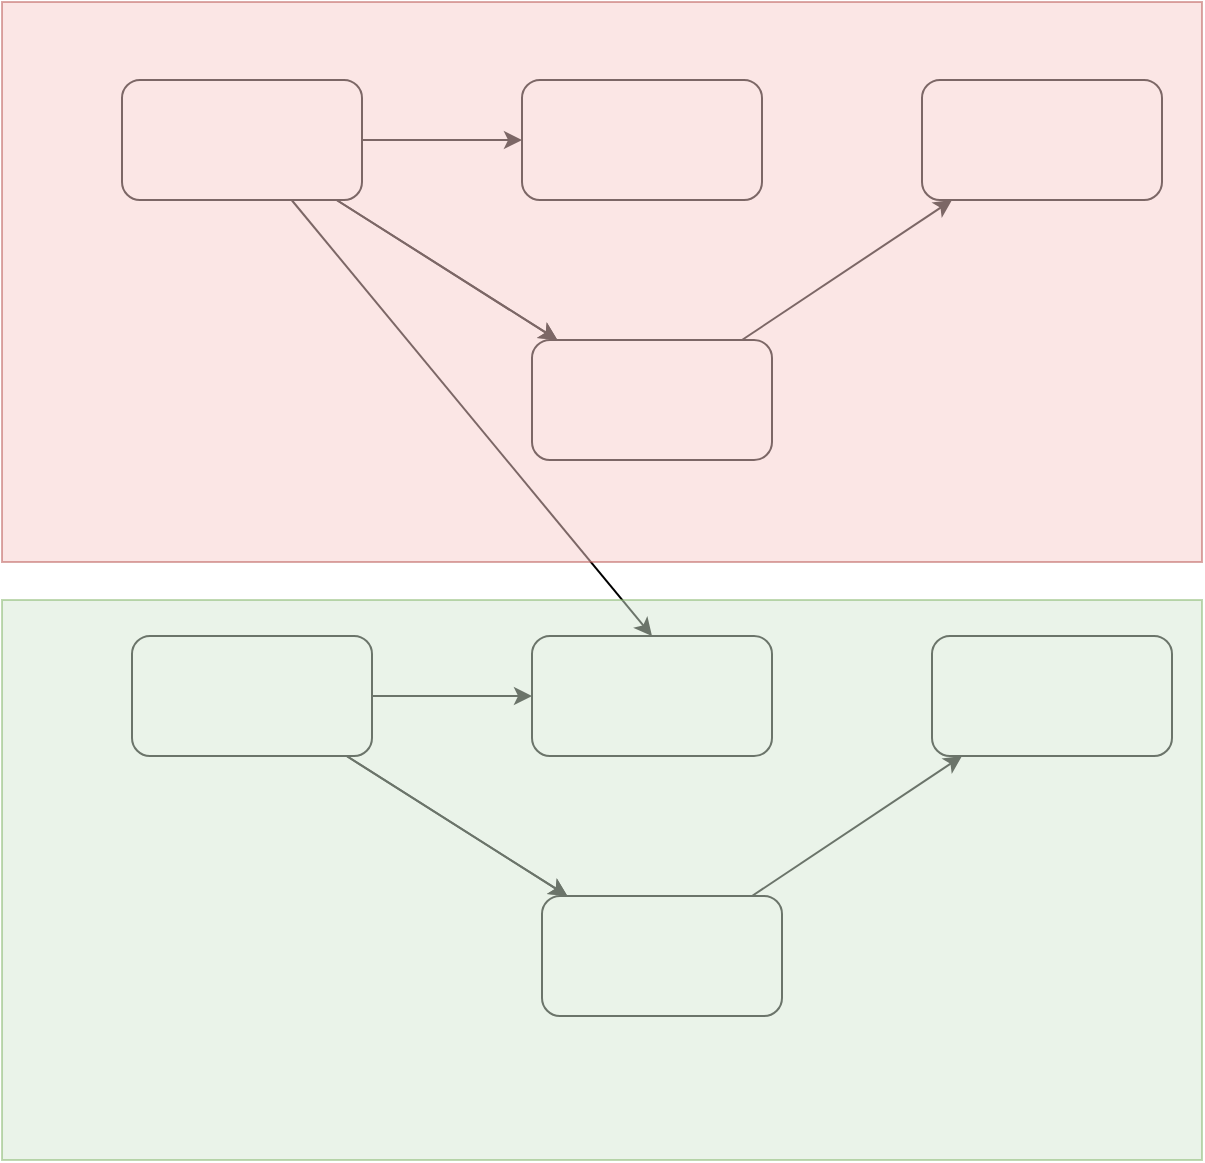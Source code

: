 <mxfile>
    <diagram id="G1IOVDpFXPWN2gBBukcB" name="Page-1">
        <mxGraphModel dx="1074" dy="839" grid="1" gridSize="10" guides="1" tooltips="1" connect="1" arrows="1" fold="1" page="1" pageScale="1" pageWidth="850" pageHeight="1100" math="0" shadow="0">
            <root>
                <mxCell id="0"/>
                <mxCell id="1" parent="0"/>
                <mxCell id="34" value="" style="edgeStyle=none;html=1;" edge="1" parent="1" source="32" target="33">
                    <mxGeometry relative="1" as="geometry"/>
                </mxCell>
                <mxCell id="37" value="" style="edgeStyle=none;html=1;" edge="1" parent="1" source="32" target="33">
                    <mxGeometry relative="1" as="geometry"/>
                </mxCell>
                <mxCell id="39" value="" style="edgeStyle=none;html=1;" edge="1" parent="1" source="32" target="38">
                    <mxGeometry relative="1" as="geometry"/>
                </mxCell>
                <mxCell id="32" value="&lt;div style=&quot;background-color: rgb(255 , 255 , 255) ; font-family: &amp;#34;droid sans mono&amp;#34; , monospace , monospace , &amp;#34;droid sans fallback&amp;#34; ; font-size: 14px ; line-height: 19px&quot;&gt;&lt;br&gt;&lt;/div&gt;" style="rounded=1;whiteSpace=wrap;html=1;" vertex="1" parent="1">
                    <mxGeometry x="130" y="80" width="120" height="60" as="geometry"/>
                </mxCell>
                <mxCell id="36" value="" style="edgeStyle=none;html=1;" edge="1" parent="1" source="33" target="35">
                    <mxGeometry relative="1" as="geometry"/>
                </mxCell>
                <mxCell id="33" value="&lt;div style=&quot;background-color: rgb(255 , 255 , 255) ; font-family: &amp;#34;droid sans mono&amp;#34; , monospace , monospace , &amp;#34;droid sans fallback&amp;#34; ; font-size: 14px ; line-height: 19px&quot;&gt;&lt;br&gt;&lt;/div&gt;" style="rounded=1;whiteSpace=wrap;html=1;" vertex="1" parent="1">
                    <mxGeometry x="335" y="210" width="120" height="60" as="geometry"/>
                </mxCell>
                <mxCell id="35" value="&lt;div style=&quot;background-color: rgb(255 , 255 , 255) ; font-family: &amp;#34;droid sans mono&amp;#34; , monospace , monospace , &amp;#34;droid sans fallback&amp;#34; ; font-size: 14px ; line-height: 19px&quot;&gt;&lt;br&gt;&lt;/div&gt;" style="rounded=1;whiteSpace=wrap;html=1;" vertex="1" parent="1">
                    <mxGeometry x="530" y="80" width="120" height="60" as="geometry"/>
                </mxCell>
                <mxCell id="38" value="&lt;div style=&quot;background-color: rgb(255 , 255 , 255) ; font-family: &amp;#34;droid sans mono&amp;#34; , monospace , monospace , &amp;#34;droid sans fallback&amp;#34; ; font-size: 14px ; line-height: 19px&quot;&gt;&lt;br&gt;&lt;/div&gt;" style="rounded=1;whiteSpace=wrap;html=1;" vertex="1" parent="1">
                    <mxGeometry x="330" y="80" width="120" height="60" as="geometry"/>
                </mxCell>
                <mxCell id="40" value="" style="edgeStyle=none;html=1;" edge="1" parent="1" source="43" target="45">
                    <mxGeometry relative="1" as="geometry"/>
                </mxCell>
                <mxCell id="41" value="" style="edgeStyle=none;html=1;" edge="1" parent="1" source="43" target="45">
                    <mxGeometry relative="1" as="geometry"/>
                </mxCell>
                <mxCell id="42" value="" style="edgeStyle=none;html=1;" edge="1" parent="1" source="43" target="47">
                    <mxGeometry relative="1" as="geometry"/>
                </mxCell>
                <mxCell id="43" value="&lt;div style=&quot;background-color: rgb(255 , 255 , 255) ; font-family: &amp;#34;droid sans mono&amp;#34; , monospace , monospace , &amp;#34;droid sans fallback&amp;#34; ; font-size: 14px ; line-height: 19px&quot;&gt;&lt;br&gt;&lt;/div&gt;" style="rounded=1;whiteSpace=wrap;html=1;" vertex="1" parent="1">
                    <mxGeometry x="135" y="358" width="120" height="60" as="geometry"/>
                </mxCell>
                <mxCell id="44" value="" style="edgeStyle=none;html=1;" edge="1" parent="1" source="45" target="46">
                    <mxGeometry relative="1" as="geometry"/>
                </mxCell>
                <mxCell id="45" value="&lt;div style=&quot;background-color: rgb(255 , 255 , 255) ; font-family: &amp;#34;droid sans mono&amp;#34; , monospace , monospace , &amp;#34;droid sans fallback&amp;#34; ; font-size: 14px ; line-height: 19px&quot;&gt;&lt;br&gt;&lt;/div&gt;" style="rounded=1;whiteSpace=wrap;html=1;" vertex="1" parent="1">
                    <mxGeometry x="340" y="488" width="120" height="60" as="geometry"/>
                </mxCell>
                <mxCell id="46" value="&lt;div style=&quot;background-color: rgb(255 , 255 , 255) ; font-family: &amp;#34;droid sans mono&amp;#34; , monospace , monospace , &amp;#34;droid sans fallback&amp;#34; ; font-size: 14px ; line-height: 19px&quot;&gt;&lt;br&gt;&lt;/div&gt;" style="rounded=1;whiteSpace=wrap;html=1;" vertex="1" parent="1">
                    <mxGeometry x="535" y="358" width="120" height="60" as="geometry"/>
                </mxCell>
                <mxCell id="47" value="&lt;div style=&quot;background-color: rgb(255 , 255 , 255) ; font-family: &amp;#34;droid sans mono&amp;#34; , monospace , monospace , &amp;#34;droid sans fallback&amp;#34; ; font-size: 14px ; line-height: 19px&quot;&gt;&lt;br&gt;&lt;/div&gt;" style="rounded=1;whiteSpace=wrap;html=1;" vertex="1" parent="1">
                    <mxGeometry x="335" y="358" width="120" height="60" as="geometry"/>
                </mxCell>
                <mxCell id="48" value="" style="edgeStyle=none;html=1;entryX=0.5;entryY=0;entryDx=0;entryDy=0;" edge="1" parent="1" source="32" target="47">
                    <mxGeometry relative="1" as="geometry">
                        <mxPoint x="237.308" y="140" as="sourcePoint"/>
                        <mxPoint x="395" y="320" as="targetPoint"/>
                    </mxGeometry>
                </mxCell>
                <mxCell id="49" value="" style="rounded=0;whiteSpace=wrap;html=1;fillColor=#f8cecc;strokeColor=#b85450;opacity=50;" vertex="1" parent="1">
                    <mxGeometry x="70" y="41" width="600" height="280" as="geometry"/>
                </mxCell>
                <mxCell id="50" value="" style="rounded=0;whiteSpace=wrap;html=1;fillColor=#d5e8d4;strokeColor=#82b366;opacity=50;" vertex="1" parent="1">
                    <mxGeometry x="70" y="340" width="600" height="280" as="geometry"/>
                </mxCell>
            </root>
        </mxGraphModel>
    </diagram>
</mxfile>